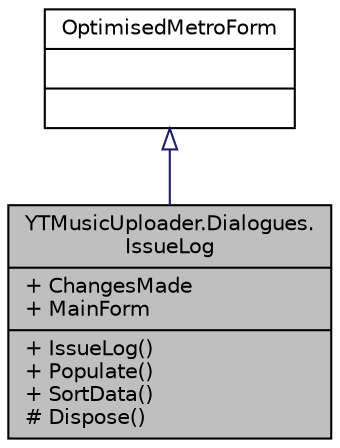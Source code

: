 digraph "YTMusicUploader.Dialogues.IssueLog"
{
 // LATEX_PDF_SIZE
  edge [fontname="Helvetica",fontsize="10",labelfontname="Helvetica",labelfontsize="10"];
  node [fontname="Helvetica",fontsize="10",shape=record];
  Node1 [label="{YTMusicUploader.Dialogues.\lIssueLog\n|+ ChangesMade\l+ MainForm\l|+ IssueLog()\l+ Populate()\l+ SortData()\l# Dispose()\l}",height=0.2,width=0.4,color="black", fillcolor="grey75", style="filled", fontcolor="black",tooltip="Upload Issues Log Dialogue"];
  Node2 -> Node1 [dir="back",color="midnightblue",fontsize="10",style="solid",arrowtail="onormal",fontname="Helvetica"];
  Node2 [label="{OptimisedMetroForm\n||}",height=0.2,width=0.4,color="black", fillcolor="white", style="filled",URL="$d3/df3/class_optimised_metro_form.html",tooltip=" "];
}
